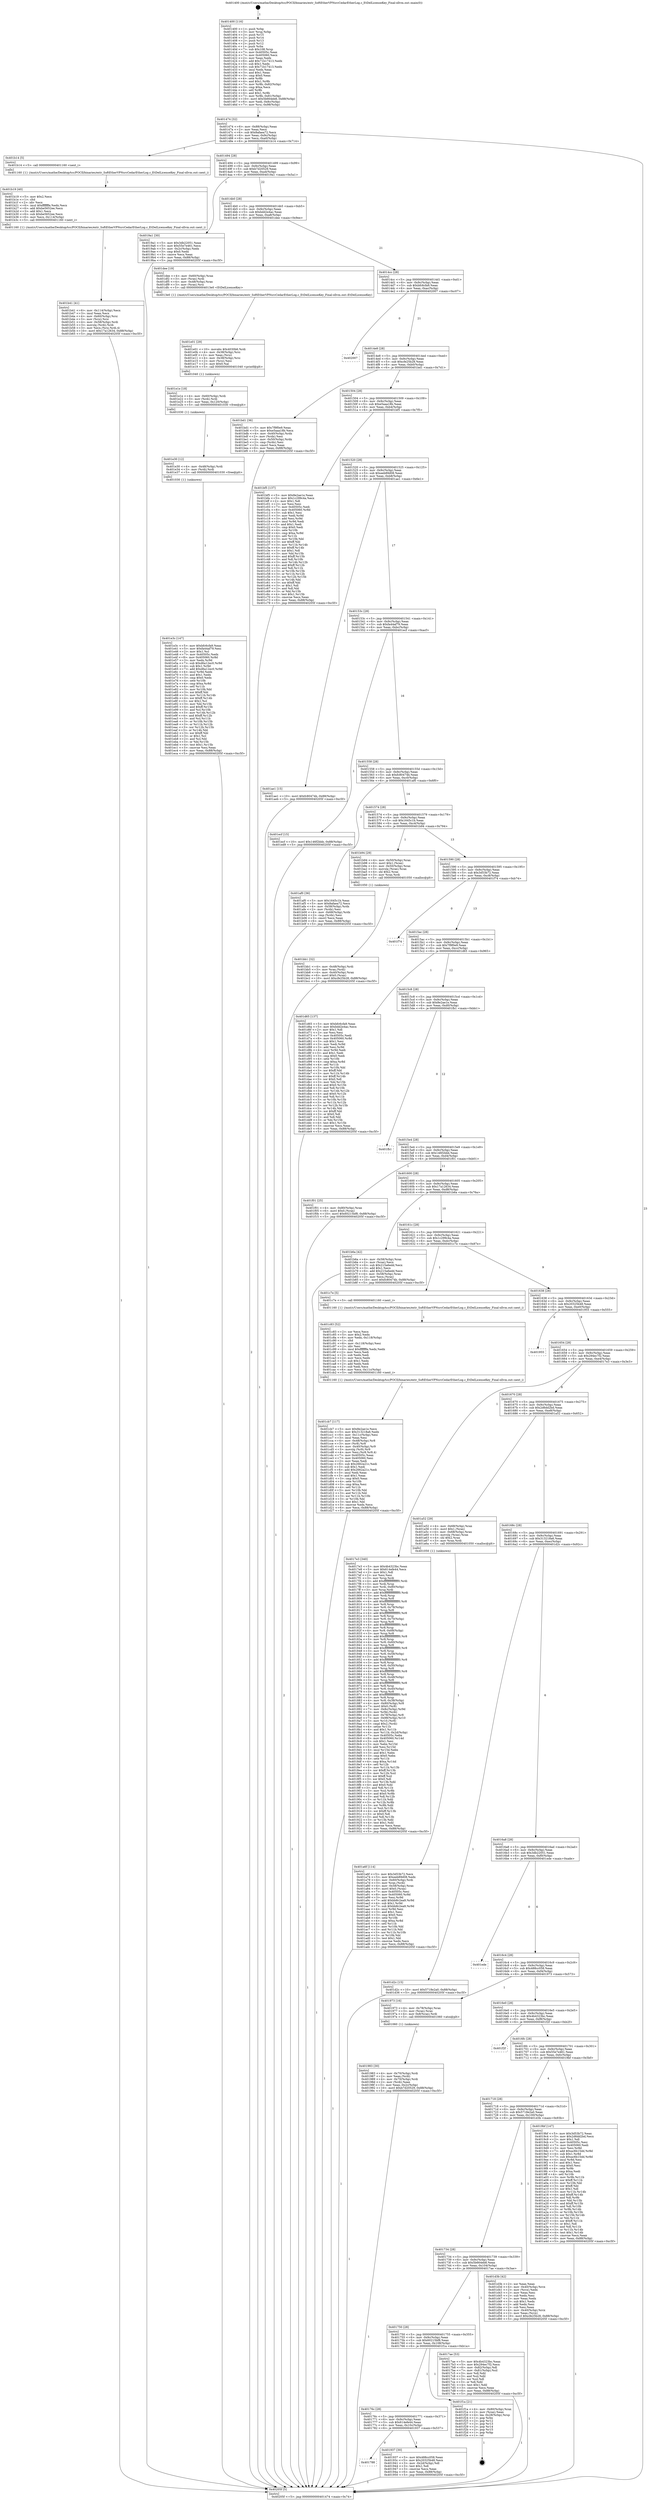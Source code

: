 digraph "0x401400" {
  label = "0x401400 (/mnt/c/Users/mathe/Desktop/tcc/POCII/binaries/extr_SoftEtherVPNsrcCedarEtherLog.c_EtDelLicenseKey_Final-ollvm.out::main(0))"
  labelloc = "t"
  node[shape=record]

  Entry [label="",width=0.3,height=0.3,shape=circle,fillcolor=black,style=filled]
  "0x401474" [label="{
     0x401474 [32]\l
     | [instrs]\l
     &nbsp;&nbsp;0x401474 \<+6\>: mov -0x88(%rbp),%eax\l
     &nbsp;&nbsp;0x40147a \<+2\>: mov %eax,%ecx\l
     &nbsp;&nbsp;0x40147c \<+6\>: sub $0x8afaea72,%ecx\l
     &nbsp;&nbsp;0x401482 \<+6\>: mov %eax,-0x9c(%rbp)\l
     &nbsp;&nbsp;0x401488 \<+6\>: mov %ecx,-0xa0(%rbp)\l
     &nbsp;&nbsp;0x40148e \<+6\>: je 0000000000401b14 \<main+0x714\>\l
  }"]
  "0x401b14" [label="{
     0x401b14 [5]\l
     | [instrs]\l
     &nbsp;&nbsp;0x401b14 \<+5\>: call 0000000000401160 \<next_i\>\l
     | [calls]\l
     &nbsp;&nbsp;0x401160 \{1\} (/mnt/c/Users/mathe/Desktop/tcc/POCII/binaries/extr_SoftEtherVPNsrcCedarEtherLog.c_EtDelLicenseKey_Final-ollvm.out::next_i)\l
  }"]
  "0x401494" [label="{
     0x401494 [28]\l
     | [instrs]\l
     &nbsp;&nbsp;0x401494 \<+5\>: jmp 0000000000401499 \<main+0x99\>\l
     &nbsp;&nbsp;0x401499 \<+6\>: mov -0x9c(%rbp),%eax\l
     &nbsp;&nbsp;0x40149f \<+5\>: sub $0xb7d20529,%eax\l
     &nbsp;&nbsp;0x4014a4 \<+6\>: mov %eax,-0xa4(%rbp)\l
     &nbsp;&nbsp;0x4014aa \<+6\>: je 00000000004019a1 \<main+0x5a1\>\l
  }"]
  Exit [label="",width=0.3,height=0.3,shape=circle,fillcolor=black,style=filled,peripheries=2]
  "0x4019a1" [label="{
     0x4019a1 [30]\l
     | [instrs]\l
     &nbsp;&nbsp;0x4019a1 \<+5\>: mov $0x3db22051,%eax\l
     &nbsp;&nbsp;0x4019a6 \<+5\>: mov $0x55e7e461,%ecx\l
     &nbsp;&nbsp;0x4019ab \<+3\>: mov -0x2c(%rbp),%edx\l
     &nbsp;&nbsp;0x4019ae \<+3\>: cmp $0x0,%edx\l
     &nbsp;&nbsp;0x4019b1 \<+3\>: cmove %ecx,%eax\l
     &nbsp;&nbsp;0x4019b4 \<+6\>: mov %eax,-0x88(%rbp)\l
     &nbsp;&nbsp;0x4019ba \<+5\>: jmp 000000000040205f \<main+0xc5f\>\l
  }"]
  "0x4014b0" [label="{
     0x4014b0 [28]\l
     | [instrs]\l
     &nbsp;&nbsp;0x4014b0 \<+5\>: jmp 00000000004014b5 \<main+0xb5\>\l
     &nbsp;&nbsp;0x4014b5 \<+6\>: mov -0x9c(%rbp),%eax\l
     &nbsp;&nbsp;0x4014bb \<+5\>: sub $0xbdd2e4ac,%eax\l
     &nbsp;&nbsp;0x4014c0 \<+6\>: mov %eax,-0xa8(%rbp)\l
     &nbsp;&nbsp;0x4014c6 \<+6\>: je 0000000000401dee \<main+0x9ee\>\l
  }"]
  "0x401e3c" [label="{
     0x401e3c [147]\l
     | [instrs]\l
     &nbsp;&nbsp;0x401e3c \<+5\>: mov $0xbfc6cfa9,%eax\l
     &nbsp;&nbsp;0x401e41 \<+5\>: mov $0xfa44af79,%esi\l
     &nbsp;&nbsp;0x401e46 \<+2\>: mov $0x1,%cl\l
     &nbsp;&nbsp;0x401e48 \<+7\>: mov 0x40505c,%edx\l
     &nbsp;&nbsp;0x401e4f \<+8\>: mov 0x405060,%r8d\l
     &nbsp;&nbsp;0x401e57 \<+3\>: mov %edx,%r9d\l
     &nbsp;&nbsp;0x401e5a \<+7\>: sub $0xd6a12ec0,%r9d\l
     &nbsp;&nbsp;0x401e61 \<+4\>: sub $0x1,%r9d\l
     &nbsp;&nbsp;0x401e65 \<+7\>: add $0xd6a12ec0,%r9d\l
     &nbsp;&nbsp;0x401e6c \<+4\>: imul %r9d,%edx\l
     &nbsp;&nbsp;0x401e70 \<+3\>: and $0x1,%edx\l
     &nbsp;&nbsp;0x401e73 \<+3\>: cmp $0x0,%edx\l
     &nbsp;&nbsp;0x401e76 \<+4\>: sete %r10b\l
     &nbsp;&nbsp;0x401e7a \<+4\>: cmp $0xa,%r8d\l
     &nbsp;&nbsp;0x401e7e \<+4\>: setl %r11b\l
     &nbsp;&nbsp;0x401e82 \<+3\>: mov %r10b,%bl\l
     &nbsp;&nbsp;0x401e85 \<+3\>: xor $0xff,%bl\l
     &nbsp;&nbsp;0x401e88 \<+3\>: mov %r11b,%r14b\l
     &nbsp;&nbsp;0x401e8b \<+4\>: xor $0xff,%r14b\l
     &nbsp;&nbsp;0x401e8f \<+3\>: xor $0x1,%cl\l
     &nbsp;&nbsp;0x401e92 \<+3\>: mov %bl,%r15b\l
     &nbsp;&nbsp;0x401e95 \<+4\>: and $0xff,%r15b\l
     &nbsp;&nbsp;0x401e99 \<+3\>: and %cl,%r10b\l
     &nbsp;&nbsp;0x401e9c \<+3\>: mov %r14b,%r12b\l
     &nbsp;&nbsp;0x401e9f \<+4\>: and $0xff,%r12b\l
     &nbsp;&nbsp;0x401ea3 \<+3\>: and %cl,%r11b\l
     &nbsp;&nbsp;0x401ea6 \<+3\>: or %r10b,%r15b\l
     &nbsp;&nbsp;0x401ea9 \<+3\>: or %r11b,%r12b\l
     &nbsp;&nbsp;0x401eac \<+3\>: xor %r12b,%r15b\l
     &nbsp;&nbsp;0x401eaf \<+3\>: or %r14b,%bl\l
     &nbsp;&nbsp;0x401eb2 \<+3\>: xor $0xff,%bl\l
     &nbsp;&nbsp;0x401eb5 \<+3\>: or $0x1,%cl\l
     &nbsp;&nbsp;0x401eb8 \<+2\>: and %cl,%bl\l
     &nbsp;&nbsp;0x401eba \<+3\>: or %bl,%r15b\l
     &nbsp;&nbsp;0x401ebd \<+4\>: test $0x1,%r15b\l
     &nbsp;&nbsp;0x401ec1 \<+3\>: cmovne %esi,%eax\l
     &nbsp;&nbsp;0x401ec4 \<+6\>: mov %eax,-0x88(%rbp)\l
     &nbsp;&nbsp;0x401eca \<+5\>: jmp 000000000040205f \<main+0xc5f\>\l
  }"]
  "0x401dee" [label="{
     0x401dee [19]\l
     | [instrs]\l
     &nbsp;&nbsp;0x401dee \<+4\>: mov -0x60(%rbp),%rax\l
     &nbsp;&nbsp;0x401df2 \<+3\>: mov (%rax),%rdi\l
     &nbsp;&nbsp;0x401df5 \<+4\>: mov -0x48(%rbp),%rax\l
     &nbsp;&nbsp;0x401df9 \<+3\>: mov (%rax),%rsi\l
     &nbsp;&nbsp;0x401dfc \<+5\>: call 00000000004013e0 \<EtDelLicenseKey\>\l
     | [calls]\l
     &nbsp;&nbsp;0x4013e0 \{1\} (/mnt/c/Users/mathe/Desktop/tcc/POCII/binaries/extr_SoftEtherVPNsrcCedarEtherLog.c_EtDelLicenseKey_Final-ollvm.out::EtDelLicenseKey)\l
  }"]
  "0x4014cc" [label="{
     0x4014cc [28]\l
     | [instrs]\l
     &nbsp;&nbsp;0x4014cc \<+5\>: jmp 00000000004014d1 \<main+0xd1\>\l
     &nbsp;&nbsp;0x4014d1 \<+6\>: mov -0x9c(%rbp),%eax\l
     &nbsp;&nbsp;0x4014d7 \<+5\>: sub $0xbfc6cfa9,%eax\l
     &nbsp;&nbsp;0x4014dc \<+6\>: mov %eax,-0xac(%rbp)\l
     &nbsp;&nbsp;0x4014e2 \<+6\>: je 0000000000402007 \<main+0xc07\>\l
  }"]
  "0x401e30" [label="{
     0x401e30 [12]\l
     | [instrs]\l
     &nbsp;&nbsp;0x401e30 \<+4\>: mov -0x48(%rbp),%rdi\l
     &nbsp;&nbsp;0x401e34 \<+3\>: mov (%rdi),%rdi\l
     &nbsp;&nbsp;0x401e37 \<+5\>: call 0000000000401030 \<free@plt\>\l
     | [calls]\l
     &nbsp;&nbsp;0x401030 \{1\} (unknown)\l
  }"]
  "0x402007" [label="{
     0x402007\l
  }", style=dashed]
  "0x4014e8" [label="{
     0x4014e8 [28]\l
     | [instrs]\l
     &nbsp;&nbsp;0x4014e8 \<+5\>: jmp 00000000004014ed \<main+0xed\>\l
     &nbsp;&nbsp;0x4014ed \<+6\>: mov -0x9c(%rbp),%eax\l
     &nbsp;&nbsp;0x4014f3 \<+5\>: sub $0xcfe25b28,%eax\l
     &nbsp;&nbsp;0x4014f8 \<+6\>: mov %eax,-0xb0(%rbp)\l
     &nbsp;&nbsp;0x4014fe \<+6\>: je 0000000000401bd1 \<main+0x7d1\>\l
  }"]
  "0x401e1e" [label="{
     0x401e1e [18]\l
     | [instrs]\l
     &nbsp;&nbsp;0x401e1e \<+4\>: mov -0x60(%rbp),%rdi\l
     &nbsp;&nbsp;0x401e22 \<+3\>: mov (%rdi),%rdi\l
     &nbsp;&nbsp;0x401e25 \<+6\>: mov %eax,-0x120(%rbp)\l
     &nbsp;&nbsp;0x401e2b \<+5\>: call 0000000000401030 \<free@plt\>\l
     | [calls]\l
     &nbsp;&nbsp;0x401030 \{1\} (unknown)\l
  }"]
  "0x401bd1" [label="{
     0x401bd1 [36]\l
     | [instrs]\l
     &nbsp;&nbsp;0x401bd1 \<+5\>: mov $0x7f9f0e9,%eax\l
     &nbsp;&nbsp;0x401bd6 \<+5\>: mov $0xe5aaa18b,%ecx\l
     &nbsp;&nbsp;0x401bdb \<+4\>: mov -0x40(%rbp),%rdx\l
     &nbsp;&nbsp;0x401bdf \<+2\>: mov (%rdx),%esi\l
     &nbsp;&nbsp;0x401be1 \<+4\>: mov -0x50(%rbp),%rdx\l
     &nbsp;&nbsp;0x401be5 \<+2\>: cmp (%rdx),%esi\l
     &nbsp;&nbsp;0x401be7 \<+3\>: cmovl %ecx,%eax\l
     &nbsp;&nbsp;0x401bea \<+6\>: mov %eax,-0x88(%rbp)\l
     &nbsp;&nbsp;0x401bf0 \<+5\>: jmp 000000000040205f \<main+0xc5f\>\l
  }"]
  "0x401504" [label="{
     0x401504 [28]\l
     | [instrs]\l
     &nbsp;&nbsp;0x401504 \<+5\>: jmp 0000000000401509 \<main+0x109\>\l
     &nbsp;&nbsp;0x401509 \<+6\>: mov -0x9c(%rbp),%eax\l
     &nbsp;&nbsp;0x40150f \<+5\>: sub $0xe5aaa18b,%eax\l
     &nbsp;&nbsp;0x401514 \<+6\>: mov %eax,-0xb4(%rbp)\l
     &nbsp;&nbsp;0x40151a \<+6\>: je 0000000000401bf5 \<main+0x7f5\>\l
  }"]
  "0x401e01" [label="{
     0x401e01 [29]\l
     | [instrs]\l
     &nbsp;&nbsp;0x401e01 \<+10\>: movabs $0x4030b6,%rdi\l
     &nbsp;&nbsp;0x401e0b \<+4\>: mov -0x38(%rbp),%rsi\l
     &nbsp;&nbsp;0x401e0f \<+2\>: mov %eax,(%rsi)\l
     &nbsp;&nbsp;0x401e11 \<+4\>: mov -0x38(%rbp),%rsi\l
     &nbsp;&nbsp;0x401e15 \<+2\>: mov (%rsi),%esi\l
     &nbsp;&nbsp;0x401e17 \<+2\>: mov $0x0,%al\l
     &nbsp;&nbsp;0x401e19 \<+5\>: call 0000000000401040 \<printf@plt\>\l
     | [calls]\l
     &nbsp;&nbsp;0x401040 \{1\} (unknown)\l
  }"]
  "0x401bf5" [label="{
     0x401bf5 [137]\l
     | [instrs]\l
     &nbsp;&nbsp;0x401bf5 \<+5\>: mov $0x8e2ae1e,%eax\l
     &nbsp;&nbsp;0x401bfa \<+5\>: mov $0x1c299c4a,%ecx\l
     &nbsp;&nbsp;0x401bff \<+2\>: mov $0x1,%dl\l
     &nbsp;&nbsp;0x401c01 \<+2\>: xor %esi,%esi\l
     &nbsp;&nbsp;0x401c03 \<+7\>: mov 0x40505c,%edi\l
     &nbsp;&nbsp;0x401c0a \<+8\>: mov 0x405060,%r8d\l
     &nbsp;&nbsp;0x401c12 \<+3\>: sub $0x1,%esi\l
     &nbsp;&nbsp;0x401c15 \<+3\>: mov %edi,%r9d\l
     &nbsp;&nbsp;0x401c18 \<+3\>: add %esi,%r9d\l
     &nbsp;&nbsp;0x401c1b \<+4\>: imul %r9d,%edi\l
     &nbsp;&nbsp;0x401c1f \<+3\>: and $0x1,%edi\l
     &nbsp;&nbsp;0x401c22 \<+3\>: cmp $0x0,%edi\l
     &nbsp;&nbsp;0x401c25 \<+4\>: sete %r10b\l
     &nbsp;&nbsp;0x401c29 \<+4\>: cmp $0xa,%r8d\l
     &nbsp;&nbsp;0x401c2d \<+4\>: setl %r11b\l
     &nbsp;&nbsp;0x401c31 \<+3\>: mov %r10b,%bl\l
     &nbsp;&nbsp;0x401c34 \<+3\>: xor $0xff,%bl\l
     &nbsp;&nbsp;0x401c37 \<+3\>: mov %r11b,%r14b\l
     &nbsp;&nbsp;0x401c3a \<+4\>: xor $0xff,%r14b\l
     &nbsp;&nbsp;0x401c3e \<+3\>: xor $0x1,%dl\l
     &nbsp;&nbsp;0x401c41 \<+3\>: mov %bl,%r15b\l
     &nbsp;&nbsp;0x401c44 \<+4\>: and $0xff,%r15b\l
     &nbsp;&nbsp;0x401c48 \<+3\>: and %dl,%r10b\l
     &nbsp;&nbsp;0x401c4b \<+3\>: mov %r14b,%r12b\l
     &nbsp;&nbsp;0x401c4e \<+4\>: and $0xff,%r12b\l
     &nbsp;&nbsp;0x401c52 \<+3\>: and %dl,%r11b\l
     &nbsp;&nbsp;0x401c55 \<+3\>: or %r10b,%r15b\l
     &nbsp;&nbsp;0x401c58 \<+3\>: or %r11b,%r12b\l
     &nbsp;&nbsp;0x401c5b \<+3\>: xor %r12b,%r15b\l
     &nbsp;&nbsp;0x401c5e \<+3\>: or %r14b,%bl\l
     &nbsp;&nbsp;0x401c61 \<+3\>: xor $0xff,%bl\l
     &nbsp;&nbsp;0x401c64 \<+3\>: or $0x1,%dl\l
     &nbsp;&nbsp;0x401c67 \<+2\>: and %dl,%bl\l
     &nbsp;&nbsp;0x401c69 \<+3\>: or %bl,%r15b\l
     &nbsp;&nbsp;0x401c6c \<+4\>: test $0x1,%r15b\l
     &nbsp;&nbsp;0x401c70 \<+3\>: cmovne %ecx,%eax\l
     &nbsp;&nbsp;0x401c73 \<+6\>: mov %eax,-0x88(%rbp)\l
     &nbsp;&nbsp;0x401c79 \<+5\>: jmp 000000000040205f \<main+0xc5f\>\l
  }"]
  "0x401520" [label="{
     0x401520 [28]\l
     | [instrs]\l
     &nbsp;&nbsp;0x401520 \<+5\>: jmp 0000000000401525 \<main+0x125\>\l
     &nbsp;&nbsp;0x401525 \<+6\>: mov -0x9c(%rbp),%eax\l
     &nbsp;&nbsp;0x40152b \<+5\>: sub $0xeeb89d08,%eax\l
     &nbsp;&nbsp;0x401530 \<+6\>: mov %eax,-0xb8(%rbp)\l
     &nbsp;&nbsp;0x401536 \<+6\>: je 0000000000401ae1 \<main+0x6e1\>\l
  }"]
  "0x401cb7" [label="{
     0x401cb7 [117]\l
     | [instrs]\l
     &nbsp;&nbsp;0x401cb7 \<+5\>: mov $0x8e2ae1e,%ecx\l
     &nbsp;&nbsp;0x401cbc \<+5\>: mov $0x313218a6,%edx\l
     &nbsp;&nbsp;0x401cc1 \<+6\>: mov -0x11c(%rbp),%esi\l
     &nbsp;&nbsp;0x401cc7 \<+3\>: imul %eax,%esi\l
     &nbsp;&nbsp;0x401cca \<+4\>: mov -0x48(%rbp),%r8\l
     &nbsp;&nbsp;0x401cce \<+3\>: mov (%r8),%r8\l
     &nbsp;&nbsp;0x401cd1 \<+4\>: mov -0x40(%rbp),%r9\l
     &nbsp;&nbsp;0x401cd5 \<+3\>: movslq (%r9),%r9\l
     &nbsp;&nbsp;0x401cd8 \<+4\>: mov %esi,(%r8,%r9,4)\l
     &nbsp;&nbsp;0x401cdc \<+7\>: mov 0x40505c,%eax\l
     &nbsp;&nbsp;0x401ce3 \<+7\>: mov 0x405060,%esi\l
     &nbsp;&nbsp;0x401cea \<+2\>: mov %eax,%edi\l
     &nbsp;&nbsp;0x401cec \<+6\>: sub $0x2662a21c,%edi\l
     &nbsp;&nbsp;0x401cf2 \<+3\>: sub $0x1,%edi\l
     &nbsp;&nbsp;0x401cf5 \<+6\>: add $0x2662a21c,%edi\l
     &nbsp;&nbsp;0x401cfb \<+3\>: imul %edi,%eax\l
     &nbsp;&nbsp;0x401cfe \<+3\>: and $0x1,%eax\l
     &nbsp;&nbsp;0x401d01 \<+3\>: cmp $0x0,%eax\l
     &nbsp;&nbsp;0x401d04 \<+4\>: sete %r10b\l
     &nbsp;&nbsp;0x401d08 \<+3\>: cmp $0xa,%esi\l
     &nbsp;&nbsp;0x401d0b \<+4\>: setl %r11b\l
     &nbsp;&nbsp;0x401d0f \<+3\>: mov %r10b,%bl\l
     &nbsp;&nbsp;0x401d12 \<+3\>: and %r11b,%bl\l
     &nbsp;&nbsp;0x401d15 \<+3\>: xor %r11b,%r10b\l
     &nbsp;&nbsp;0x401d18 \<+3\>: or %r10b,%bl\l
     &nbsp;&nbsp;0x401d1b \<+3\>: test $0x1,%bl\l
     &nbsp;&nbsp;0x401d1e \<+3\>: cmovne %edx,%ecx\l
     &nbsp;&nbsp;0x401d21 \<+6\>: mov %ecx,-0x88(%rbp)\l
     &nbsp;&nbsp;0x401d27 \<+5\>: jmp 000000000040205f \<main+0xc5f\>\l
  }"]
  "0x401ae1" [label="{
     0x401ae1 [15]\l
     | [instrs]\l
     &nbsp;&nbsp;0x401ae1 \<+10\>: movl $0xfc80474b,-0x88(%rbp)\l
     &nbsp;&nbsp;0x401aeb \<+5\>: jmp 000000000040205f \<main+0xc5f\>\l
  }"]
  "0x40153c" [label="{
     0x40153c [28]\l
     | [instrs]\l
     &nbsp;&nbsp;0x40153c \<+5\>: jmp 0000000000401541 \<main+0x141\>\l
     &nbsp;&nbsp;0x401541 \<+6\>: mov -0x9c(%rbp),%eax\l
     &nbsp;&nbsp;0x401547 \<+5\>: sub $0xfa44af79,%eax\l
     &nbsp;&nbsp;0x40154c \<+6\>: mov %eax,-0xbc(%rbp)\l
     &nbsp;&nbsp;0x401552 \<+6\>: je 0000000000401ecf \<main+0xacf\>\l
  }"]
  "0x401c83" [label="{
     0x401c83 [52]\l
     | [instrs]\l
     &nbsp;&nbsp;0x401c83 \<+2\>: xor %ecx,%ecx\l
     &nbsp;&nbsp;0x401c85 \<+5\>: mov $0x2,%edx\l
     &nbsp;&nbsp;0x401c8a \<+6\>: mov %edx,-0x118(%rbp)\l
     &nbsp;&nbsp;0x401c90 \<+1\>: cltd\l
     &nbsp;&nbsp;0x401c91 \<+6\>: mov -0x118(%rbp),%esi\l
     &nbsp;&nbsp;0x401c97 \<+2\>: idiv %esi\l
     &nbsp;&nbsp;0x401c99 \<+6\>: imul $0xfffffffe,%edx,%edx\l
     &nbsp;&nbsp;0x401c9f \<+2\>: mov %ecx,%edi\l
     &nbsp;&nbsp;0x401ca1 \<+2\>: sub %edx,%edi\l
     &nbsp;&nbsp;0x401ca3 \<+2\>: mov %ecx,%edx\l
     &nbsp;&nbsp;0x401ca5 \<+3\>: sub $0x1,%edx\l
     &nbsp;&nbsp;0x401ca8 \<+2\>: add %edx,%edi\l
     &nbsp;&nbsp;0x401caa \<+2\>: sub %edi,%ecx\l
     &nbsp;&nbsp;0x401cac \<+6\>: mov %ecx,-0x11c(%rbp)\l
     &nbsp;&nbsp;0x401cb2 \<+5\>: call 0000000000401160 \<next_i\>\l
     | [calls]\l
     &nbsp;&nbsp;0x401160 \{1\} (/mnt/c/Users/mathe/Desktop/tcc/POCII/binaries/extr_SoftEtherVPNsrcCedarEtherLog.c_EtDelLicenseKey_Final-ollvm.out::next_i)\l
  }"]
  "0x401ecf" [label="{
     0x401ecf [15]\l
     | [instrs]\l
     &nbsp;&nbsp;0x401ecf \<+10\>: movl $0x146f2bbb,-0x88(%rbp)\l
     &nbsp;&nbsp;0x401ed9 \<+5\>: jmp 000000000040205f \<main+0xc5f\>\l
  }"]
  "0x401558" [label="{
     0x401558 [28]\l
     | [instrs]\l
     &nbsp;&nbsp;0x401558 \<+5\>: jmp 000000000040155d \<main+0x15d\>\l
     &nbsp;&nbsp;0x40155d \<+6\>: mov -0x9c(%rbp),%eax\l
     &nbsp;&nbsp;0x401563 \<+5\>: sub $0xfc80474b,%eax\l
     &nbsp;&nbsp;0x401568 \<+6\>: mov %eax,-0xc0(%rbp)\l
     &nbsp;&nbsp;0x40156e \<+6\>: je 0000000000401af0 \<main+0x6f0\>\l
  }"]
  "0x401bb1" [label="{
     0x401bb1 [32]\l
     | [instrs]\l
     &nbsp;&nbsp;0x401bb1 \<+4\>: mov -0x48(%rbp),%rdi\l
     &nbsp;&nbsp;0x401bb5 \<+3\>: mov %rax,(%rdi)\l
     &nbsp;&nbsp;0x401bb8 \<+4\>: mov -0x40(%rbp),%rax\l
     &nbsp;&nbsp;0x401bbc \<+6\>: movl $0x0,(%rax)\l
     &nbsp;&nbsp;0x401bc2 \<+10\>: movl $0xcfe25b28,-0x88(%rbp)\l
     &nbsp;&nbsp;0x401bcc \<+5\>: jmp 000000000040205f \<main+0xc5f\>\l
  }"]
  "0x401af0" [label="{
     0x401af0 [36]\l
     | [instrs]\l
     &nbsp;&nbsp;0x401af0 \<+5\>: mov $0x1645c1b,%eax\l
     &nbsp;&nbsp;0x401af5 \<+5\>: mov $0x8afaea72,%ecx\l
     &nbsp;&nbsp;0x401afa \<+4\>: mov -0x58(%rbp),%rdx\l
     &nbsp;&nbsp;0x401afe \<+2\>: mov (%rdx),%esi\l
     &nbsp;&nbsp;0x401b00 \<+4\>: mov -0x68(%rbp),%rdx\l
     &nbsp;&nbsp;0x401b04 \<+2\>: cmp (%rdx),%esi\l
     &nbsp;&nbsp;0x401b06 \<+3\>: cmovl %ecx,%eax\l
     &nbsp;&nbsp;0x401b09 \<+6\>: mov %eax,-0x88(%rbp)\l
     &nbsp;&nbsp;0x401b0f \<+5\>: jmp 000000000040205f \<main+0xc5f\>\l
  }"]
  "0x401574" [label="{
     0x401574 [28]\l
     | [instrs]\l
     &nbsp;&nbsp;0x401574 \<+5\>: jmp 0000000000401579 \<main+0x179\>\l
     &nbsp;&nbsp;0x401579 \<+6\>: mov -0x9c(%rbp),%eax\l
     &nbsp;&nbsp;0x40157f \<+5\>: sub $0x1645c1b,%eax\l
     &nbsp;&nbsp;0x401584 \<+6\>: mov %eax,-0xc4(%rbp)\l
     &nbsp;&nbsp;0x40158a \<+6\>: je 0000000000401b94 \<main+0x794\>\l
  }"]
  "0x401b41" [label="{
     0x401b41 [41]\l
     | [instrs]\l
     &nbsp;&nbsp;0x401b41 \<+6\>: mov -0x114(%rbp),%ecx\l
     &nbsp;&nbsp;0x401b47 \<+3\>: imul %eax,%ecx\l
     &nbsp;&nbsp;0x401b4a \<+4\>: mov -0x60(%rbp),%rsi\l
     &nbsp;&nbsp;0x401b4e \<+3\>: mov (%rsi),%rsi\l
     &nbsp;&nbsp;0x401b51 \<+4\>: mov -0x58(%rbp),%rdi\l
     &nbsp;&nbsp;0x401b55 \<+3\>: movslq (%rdi),%rdi\l
     &nbsp;&nbsp;0x401b58 \<+3\>: mov %ecx,(%rsi,%rdi,4)\l
     &nbsp;&nbsp;0x401b5b \<+10\>: movl $0x17a12634,-0x88(%rbp)\l
     &nbsp;&nbsp;0x401b65 \<+5\>: jmp 000000000040205f \<main+0xc5f\>\l
  }"]
  "0x401b94" [label="{
     0x401b94 [29]\l
     | [instrs]\l
     &nbsp;&nbsp;0x401b94 \<+4\>: mov -0x50(%rbp),%rax\l
     &nbsp;&nbsp;0x401b98 \<+6\>: movl $0x1,(%rax)\l
     &nbsp;&nbsp;0x401b9e \<+4\>: mov -0x50(%rbp),%rax\l
     &nbsp;&nbsp;0x401ba2 \<+3\>: movslq (%rax),%rax\l
     &nbsp;&nbsp;0x401ba5 \<+4\>: shl $0x2,%rax\l
     &nbsp;&nbsp;0x401ba9 \<+3\>: mov %rax,%rdi\l
     &nbsp;&nbsp;0x401bac \<+5\>: call 0000000000401050 \<malloc@plt\>\l
     | [calls]\l
     &nbsp;&nbsp;0x401050 \{1\} (unknown)\l
  }"]
  "0x401590" [label="{
     0x401590 [28]\l
     | [instrs]\l
     &nbsp;&nbsp;0x401590 \<+5\>: jmp 0000000000401595 \<main+0x195\>\l
     &nbsp;&nbsp;0x401595 \<+6\>: mov -0x9c(%rbp),%eax\l
     &nbsp;&nbsp;0x40159b \<+5\>: sub $0x3d53b72,%eax\l
     &nbsp;&nbsp;0x4015a0 \<+6\>: mov %eax,-0xc8(%rbp)\l
     &nbsp;&nbsp;0x4015a6 \<+6\>: je 0000000000401f74 \<main+0xb74\>\l
  }"]
  "0x401b19" [label="{
     0x401b19 [40]\l
     | [instrs]\l
     &nbsp;&nbsp;0x401b19 \<+5\>: mov $0x2,%ecx\l
     &nbsp;&nbsp;0x401b1e \<+1\>: cltd\l
     &nbsp;&nbsp;0x401b1f \<+2\>: idiv %ecx\l
     &nbsp;&nbsp;0x401b21 \<+6\>: imul $0xfffffffe,%edx,%ecx\l
     &nbsp;&nbsp;0x401b27 \<+6\>: add $0xbe5652ee,%ecx\l
     &nbsp;&nbsp;0x401b2d \<+3\>: add $0x1,%ecx\l
     &nbsp;&nbsp;0x401b30 \<+6\>: sub $0xbe5652ee,%ecx\l
     &nbsp;&nbsp;0x401b36 \<+6\>: mov %ecx,-0x114(%rbp)\l
     &nbsp;&nbsp;0x401b3c \<+5\>: call 0000000000401160 \<next_i\>\l
     | [calls]\l
     &nbsp;&nbsp;0x401160 \{1\} (/mnt/c/Users/mathe/Desktop/tcc/POCII/binaries/extr_SoftEtherVPNsrcCedarEtherLog.c_EtDelLicenseKey_Final-ollvm.out::next_i)\l
  }"]
  "0x401f74" [label="{
     0x401f74\l
  }", style=dashed]
  "0x4015ac" [label="{
     0x4015ac [28]\l
     | [instrs]\l
     &nbsp;&nbsp;0x4015ac \<+5\>: jmp 00000000004015b1 \<main+0x1b1\>\l
     &nbsp;&nbsp;0x4015b1 \<+6\>: mov -0x9c(%rbp),%eax\l
     &nbsp;&nbsp;0x4015b7 \<+5\>: sub $0x7f9f0e9,%eax\l
     &nbsp;&nbsp;0x4015bc \<+6\>: mov %eax,-0xcc(%rbp)\l
     &nbsp;&nbsp;0x4015c2 \<+6\>: je 0000000000401d65 \<main+0x965\>\l
  }"]
  "0x401a6f" [label="{
     0x401a6f [114]\l
     | [instrs]\l
     &nbsp;&nbsp;0x401a6f \<+5\>: mov $0x3d53b72,%ecx\l
     &nbsp;&nbsp;0x401a74 \<+5\>: mov $0xeeb89d08,%edx\l
     &nbsp;&nbsp;0x401a79 \<+4\>: mov -0x60(%rbp),%rdi\l
     &nbsp;&nbsp;0x401a7d \<+3\>: mov %rax,(%rdi)\l
     &nbsp;&nbsp;0x401a80 \<+4\>: mov -0x58(%rbp),%rax\l
     &nbsp;&nbsp;0x401a84 \<+6\>: movl $0x0,(%rax)\l
     &nbsp;&nbsp;0x401a8a \<+7\>: mov 0x40505c,%esi\l
     &nbsp;&nbsp;0x401a91 \<+8\>: mov 0x405060,%r8d\l
     &nbsp;&nbsp;0x401a99 \<+3\>: mov %esi,%r9d\l
     &nbsp;&nbsp;0x401a9c \<+7\>: add $0xbb8c2ea9,%r9d\l
     &nbsp;&nbsp;0x401aa3 \<+4\>: sub $0x1,%r9d\l
     &nbsp;&nbsp;0x401aa7 \<+7\>: sub $0xbb8c2ea9,%r9d\l
     &nbsp;&nbsp;0x401aae \<+4\>: imul %r9d,%esi\l
     &nbsp;&nbsp;0x401ab2 \<+3\>: and $0x1,%esi\l
     &nbsp;&nbsp;0x401ab5 \<+3\>: cmp $0x0,%esi\l
     &nbsp;&nbsp;0x401ab8 \<+4\>: sete %r10b\l
     &nbsp;&nbsp;0x401abc \<+4\>: cmp $0xa,%r8d\l
     &nbsp;&nbsp;0x401ac0 \<+4\>: setl %r11b\l
     &nbsp;&nbsp;0x401ac4 \<+3\>: mov %r10b,%bl\l
     &nbsp;&nbsp;0x401ac7 \<+3\>: and %r11b,%bl\l
     &nbsp;&nbsp;0x401aca \<+3\>: xor %r11b,%r10b\l
     &nbsp;&nbsp;0x401acd \<+3\>: or %r10b,%bl\l
     &nbsp;&nbsp;0x401ad0 \<+3\>: test $0x1,%bl\l
     &nbsp;&nbsp;0x401ad3 \<+3\>: cmovne %edx,%ecx\l
     &nbsp;&nbsp;0x401ad6 \<+6\>: mov %ecx,-0x88(%rbp)\l
     &nbsp;&nbsp;0x401adc \<+5\>: jmp 000000000040205f \<main+0xc5f\>\l
  }"]
  "0x401d65" [label="{
     0x401d65 [137]\l
     | [instrs]\l
     &nbsp;&nbsp;0x401d65 \<+5\>: mov $0xbfc6cfa9,%eax\l
     &nbsp;&nbsp;0x401d6a \<+5\>: mov $0xbdd2e4ac,%ecx\l
     &nbsp;&nbsp;0x401d6f \<+2\>: mov $0x1,%dl\l
     &nbsp;&nbsp;0x401d71 \<+2\>: xor %esi,%esi\l
     &nbsp;&nbsp;0x401d73 \<+7\>: mov 0x40505c,%edi\l
     &nbsp;&nbsp;0x401d7a \<+8\>: mov 0x405060,%r8d\l
     &nbsp;&nbsp;0x401d82 \<+3\>: sub $0x1,%esi\l
     &nbsp;&nbsp;0x401d85 \<+3\>: mov %edi,%r9d\l
     &nbsp;&nbsp;0x401d88 \<+3\>: add %esi,%r9d\l
     &nbsp;&nbsp;0x401d8b \<+4\>: imul %r9d,%edi\l
     &nbsp;&nbsp;0x401d8f \<+3\>: and $0x1,%edi\l
     &nbsp;&nbsp;0x401d92 \<+3\>: cmp $0x0,%edi\l
     &nbsp;&nbsp;0x401d95 \<+4\>: sete %r10b\l
     &nbsp;&nbsp;0x401d99 \<+4\>: cmp $0xa,%r8d\l
     &nbsp;&nbsp;0x401d9d \<+4\>: setl %r11b\l
     &nbsp;&nbsp;0x401da1 \<+3\>: mov %r10b,%bl\l
     &nbsp;&nbsp;0x401da4 \<+3\>: xor $0xff,%bl\l
     &nbsp;&nbsp;0x401da7 \<+3\>: mov %r11b,%r14b\l
     &nbsp;&nbsp;0x401daa \<+4\>: xor $0xff,%r14b\l
     &nbsp;&nbsp;0x401dae \<+3\>: xor $0x0,%dl\l
     &nbsp;&nbsp;0x401db1 \<+3\>: mov %bl,%r15b\l
     &nbsp;&nbsp;0x401db4 \<+4\>: and $0x0,%r15b\l
     &nbsp;&nbsp;0x401db8 \<+3\>: and %dl,%r10b\l
     &nbsp;&nbsp;0x401dbb \<+3\>: mov %r14b,%r12b\l
     &nbsp;&nbsp;0x401dbe \<+4\>: and $0x0,%r12b\l
     &nbsp;&nbsp;0x401dc2 \<+3\>: and %dl,%r11b\l
     &nbsp;&nbsp;0x401dc5 \<+3\>: or %r10b,%r15b\l
     &nbsp;&nbsp;0x401dc8 \<+3\>: or %r11b,%r12b\l
     &nbsp;&nbsp;0x401dcb \<+3\>: xor %r12b,%r15b\l
     &nbsp;&nbsp;0x401dce \<+3\>: or %r14b,%bl\l
     &nbsp;&nbsp;0x401dd1 \<+3\>: xor $0xff,%bl\l
     &nbsp;&nbsp;0x401dd4 \<+3\>: or $0x0,%dl\l
     &nbsp;&nbsp;0x401dd7 \<+2\>: and %dl,%bl\l
     &nbsp;&nbsp;0x401dd9 \<+3\>: or %bl,%r15b\l
     &nbsp;&nbsp;0x401ddc \<+4\>: test $0x1,%r15b\l
     &nbsp;&nbsp;0x401de0 \<+3\>: cmovne %ecx,%eax\l
     &nbsp;&nbsp;0x401de3 \<+6\>: mov %eax,-0x88(%rbp)\l
     &nbsp;&nbsp;0x401de9 \<+5\>: jmp 000000000040205f \<main+0xc5f\>\l
  }"]
  "0x4015c8" [label="{
     0x4015c8 [28]\l
     | [instrs]\l
     &nbsp;&nbsp;0x4015c8 \<+5\>: jmp 00000000004015cd \<main+0x1cd\>\l
     &nbsp;&nbsp;0x4015cd \<+6\>: mov -0x9c(%rbp),%eax\l
     &nbsp;&nbsp;0x4015d3 \<+5\>: sub $0x8e2ae1e,%eax\l
     &nbsp;&nbsp;0x4015d8 \<+6\>: mov %eax,-0xd0(%rbp)\l
     &nbsp;&nbsp;0x4015de \<+6\>: je 0000000000401fb1 \<main+0xbb1\>\l
  }"]
  "0x401983" [label="{
     0x401983 [30]\l
     | [instrs]\l
     &nbsp;&nbsp;0x401983 \<+4\>: mov -0x70(%rbp),%rdi\l
     &nbsp;&nbsp;0x401987 \<+2\>: mov %eax,(%rdi)\l
     &nbsp;&nbsp;0x401989 \<+4\>: mov -0x70(%rbp),%rdi\l
     &nbsp;&nbsp;0x40198d \<+2\>: mov (%rdi),%eax\l
     &nbsp;&nbsp;0x40198f \<+3\>: mov %eax,-0x2c(%rbp)\l
     &nbsp;&nbsp;0x401992 \<+10\>: movl $0xb7d20529,-0x88(%rbp)\l
     &nbsp;&nbsp;0x40199c \<+5\>: jmp 000000000040205f \<main+0xc5f\>\l
  }"]
  "0x401fb1" [label="{
     0x401fb1\l
  }", style=dashed]
  "0x4015e4" [label="{
     0x4015e4 [28]\l
     | [instrs]\l
     &nbsp;&nbsp;0x4015e4 \<+5\>: jmp 00000000004015e9 \<main+0x1e9\>\l
     &nbsp;&nbsp;0x4015e9 \<+6\>: mov -0x9c(%rbp),%eax\l
     &nbsp;&nbsp;0x4015ef \<+5\>: sub $0x146f2bbb,%eax\l
     &nbsp;&nbsp;0x4015f4 \<+6\>: mov %eax,-0xd4(%rbp)\l
     &nbsp;&nbsp;0x4015fa \<+6\>: je 0000000000401f01 \<main+0xb01\>\l
  }"]
  "0x401788" [label="{
     0x401788\l
  }", style=dashed]
  "0x401f01" [label="{
     0x401f01 [25]\l
     | [instrs]\l
     &nbsp;&nbsp;0x401f01 \<+4\>: mov -0x80(%rbp),%rax\l
     &nbsp;&nbsp;0x401f05 \<+6\>: movl $0x0,(%rax)\l
     &nbsp;&nbsp;0x401f0b \<+10\>: movl $0x60215bf8,-0x88(%rbp)\l
     &nbsp;&nbsp;0x401f15 \<+5\>: jmp 000000000040205f \<main+0xc5f\>\l
  }"]
  "0x401600" [label="{
     0x401600 [28]\l
     | [instrs]\l
     &nbsp;&nbsp;0x401600 \<+5\>: jmp 0000000000401605 \<main+0x205\>\l
     &nbsp;&nbsp;0x401605 \<+6\>: mov -0x9c(%rbp),%eax\l
     &nbsp;&nbsp;0x40160b \<+5\>: sub $0x17a12634,%eax\l
     &nbsp;&nbsp;0x401610 \<+6\>: mov %eax,-0xd8(%rbp)\l
     &nbsp;&nbsp;0x401616 \<+6\>: je 0000000000401b6a \<main+0x76a\>\l
  }"]
  "0x401937" [label="{
     0x401937 [30]\l
     | [instrs]\l
     &nbsp;&nbsp;0x401937 \<+5\>: mov $0x488cc058,%eax\l
     &nbsp;&nbsp;0x40193c \<+5\>: mov $0x20325b48,%ecx\l
     &nbsp;&nbsp;0x401941 \<+3\>: mov -0x2d(%rbp),%dl\l
     &nbsp;&nbsp;0x401944 \<+3\>: test $0x1,%dl\l
     &nbsp;&nbsp;0x401947 \<+3\>: cmovne %ecx,%eax\l
     &nbsp;&nbsp;0x40194a \<+6\>: mov %eax,-0x88(%rbp)\l
     &nbsp;&nbsp;0x401950 \<+5\>: jmp 000000000040205f \<main+0xc5f\>\l
  }"]
  "0x401b6a" [label="{
     0x401b6a [42]\l
     | [instrs]\l
     &nbsp;&nbsp;0x401b6a \<+4\>: mov -0x58(%rbp),%rax\l
     &nbsp;&nbsp;0x401b6e \<+2\>: mov (%rax),%ecx\l
     &nbsp;&nbsp;0x401b70 \<+6\>: sub $0x215a6edd,%ecx\l
     &nbsp;&nbsp;0x401b76 \<+3\>: add $0x1,%ecx\l
     &nbsp;&nbsp;0x401b79 \<+6\>: add $0x215a6edd,%ecx\l
     &nbsp;&nbsp;0x401b7f \<+4\>: mov -0x58(%rbp),%rax\l
     &nbsp;&nbsp;0x401b83 \<+2\>: mov %ecx,(%rax)\l
     &nbsp;&nbsp;0x401b85 \<+10\>: movl $0xfc80474b,-0x88(%rbp)\l
     &nbsp;&nbsp;0x401b8f \<+5\>: jmp 000000000040205f \<main+0xc5f\>\l
  }"]
  "0x40161c" [label="{
     0x40161c [28]\l
     | [instrs]\l
     &nbsp;&nbsp;0x40161c \<+5\>: jmp 0000000000401621 \<main+0x221\>\l
     &nbsp;&nbsp;0x401621 \<+6\>: mov -0x9c(%rbp),%eax\l
     &nbsp;&nbsp;0x401627 \<+5\>: sub $0x1c299c4a,%eax\l
     &nbsp;&nbsp;0x40162c \<+6\>: mov %eax,-0xdc(%rbp)\l
     &nbsp;&nbsp;0x401632 \<+6\>: je 0000000000401c7e \<main+0x87e\>\l
  }"]
  "0x40176c" [label="{
     0x40176c [28]\l
     | [instrs]\l
     &nbsp;&nbsp;0x40176c \<+5\>: jmp 0000000000401771 \<main+0x371\>\l
     &nbsp;&nbsp;0x401771 \<+6\>: mov -0x9c(%rbp),%eax\l
     &nbsp;&nbsp;0x401777 \<+5\>: sub $0x614efe44,%eax\l
     &nbsp;&nbsp;0x40177c \<+6\>: mov %eax,-0x10c(%rbp)\l
     &nbsp;&nbsp;0x401782 \<+6\>: je 0000000000401937 \<main+0x537\>\l
  }"]
  "0x401c7e" [label="{
     0x401c7e [5]\l
     | [instrs]\l
     &nbsp;&nbsp;0x401c7e \<+5\>: call 0000000000401160 \<next_i\>\l
     | [calls]\l
     &nbsp;&nbsp;0x401160 \{1\} (/mnt/c/Users/mathe/Desktop/tcc/POCII/binaries/extr_SoftEtherVPNsrcCedarEtherLog.c_EtDelLicenseKey_Final-ollvm.out::next_i)\l
  }"]
  "0x401638" [label="{
     0x401638 [28]\l
     | [instrs]\l
     &nbsp;&nbsp;0x401638 \<+5\>: jmp 000000000040163d \<main+0x23d\>\l
     &nbsp;&nbsp;0x40163d \<+6\>: mov -0x9c(%rbp),%eax\l
     &nbsp;&nbsp;0x401643 \<+5\>: sub $0x20325b48,%eax\l
     &nbsp;&nbsp;0x401648 \<+6\>: mov %eax,-0xe0(%rbp)\l
     &nbsp;&nbsp;0x40164e \<+6\>: je 0000000000401955 \<main+0x555\>\l
  }"]
  "0x401f1a" [label="{
     0x401f1a [21]\l
     | [instrs]\l
     &nbsp;&nbsp;0x401f1a \<+4\>: mov -0x80(%rbp),%rax\l
     &nbsp;&nbsp;0x401f1e \<+2\>: mov (%rax),%eax\l
     &nbsp;&nbsp;0x401f20 \<+4\>: lea -0x28(%rbp),%rsp\l
     &nbsp;&nbsp;0x401f24 \<+1\>: pop %rbx\l
     &nbsp;&nbsp;0x401f25 \<+2\>: pop %r12\l
     &nbsp;&nbsp;0x401f27 \<+2\>: pop %r13\l
     &nbsp;&nbsp;0x401f29 \<+2\>: pop %r14\l
     &nbsp;&nbsp;0x401f2b \<+2\>: pop %r15\l
     &nbsp;&nbsp;0x401f2d \<+1\>: pop %rbp\l
     &nbsp;&nbsp;0x401f2e \<+1\>: ret\l
  }"]
  "0x401955" [label="{
     0x401955\l
  }", style=dashed]
  "0x401654" [label="{
     0x401654 [28]\l
     | [instrs]\l
     &nbsp;&nbsp;0x401654 \<+5\>: jmp 0000000000401659 \<main+0x259\>\l
     &nbsp;&nbsp;0x401659 \<+6\>: mov -0x9c(%rbp),%eax\l
     &nbsp;&nbsp;0x40165f \<+5\>: sub $0x294ec7f2,%eax\l
     &nbsp;&nbsp;0x401664 \<+6\>: mov %eax,-0xe4(%rbp)\l
     &nbsp;&nbsp;0x40166a \<+6\>: je 00000000004017e3 \<main+0x3e3\>\l
  }"]
  "0x401400" [label="{
     0x401400 [116]\l
     | [instrs]\l
     &nbsp;&nbsp;0x401400 \<+1\>: push %rbp\l
     &nbsp;&nbsp;0x401401 \<+3\>: mov %rsp,%rbp\l
     &nbsp;&nbsp;0x401404 \<+2\>: push %r15\l
     &nbsp;&nbsp;0x401406 \<+2\>: push %r14\l
     &nbsp;&nbsp;0x401408 \<+2\>: push %r13\l
     &nbsp;&nbsp;0x40140a \<+2\>: push %r12\l
     &nbsp;&nbsp;0x40140c \<+1\>: push %rbx\l
     &nbsp;&nbsp;0x40140d \<+7\>: sub $0x108,%rsp\l
     &nbsp;&nbsp;0x401414 \<+7\>: mov 0x40505c,%eax\l
     &nbsp;&nbsp;0x40141b \<+7\>: mov 0x405060,%ecx\l
     &nbsp;&nbsp;0x401422 \<+2\>: mov %eax,%edx\l
     &nbsp;&nbsp;0x401424 \<+6\>: add $0x71b17413,%edx\l
     &nbsp;&nbsp;0x40142a \<+3\>: sub $0x1,%edx\l
     &nbsp;&nbsp;0x40142d \<+6\>: sub $0x71b17413,%edx\l
     &nbsp;&nbsp;0x401433 \<+3\>: imul %edx,%eax\l
     &nbsp;&nbsp;0x401436 \<+3\>: and $0x1,%eax\l
     &nbsp;&nbsp;0x401439 \<+3\>: cmp $0x0,%eax\l
     &nbsp;&nbsp;0x40143c \<+4\>: sete %r8b\l
     &nbsp;&nbsp;0x401440 \<+4\>: and $0x1,%r8b\l
     &nbsp;&nbsp;0x401444 \<+7\>: mov %r8b,-0x82(%rbp)\l
     &nbsp;&nbsp;0x40144b \<+3\>: cmp $0xa,%ecx\l
     &nbsp;&nbsp;0x40144e \<+4\>: setl %r8b\l
     &nbsp;&nbsp;0x401452 \<+4\>: and $0x1,%r8b\l
     &nbsp;&nbsp;0x401456 \<+7\>: mov %r8b,-0x81(%rbp)\l
     &nbsp;&nbsp;0x40145d \<+10\>: movl $0x5b664eb8,-0x88(%rbp)\l
     &nbsp;&nbsp;0x401467 \<+6\>: mov %edi,-0x8c(%rbp)\l
     &nbsp;&nbsp;0x40146d \<+7\>: mov %rsi,-0x98(%rbp)\l
  }"]
  "0x4017e3" [label="{
     0x4017e3 [340]\l
     | [instrs]\l
     &nbsp;&nbsp;0x4017e3 \<+5\>: mov $0x4b4323bc,%eax\l
     &nbsp;&nbsp;0x4017e8 \<+5\>: mov $0x614efe44,%ecx\l
     &nbsp;&nbsp;0x4017ed \<+2\>: mov $0x1,%dl\l
     &nbsp;&nbsp;0x4017ef \<+2\>: xor %esi,%esi\l
     &nbsp;&nbsp;0x4017f1 \<+3\>: mov %rsp,%rdi\l
     &nbsp;&nbsp;0x4017f4 \<+4\>: add $0xfffffffffffffff0,%rdi\l
     &nbsp;&nbsp;0x4017f8 \<+3\>: mov %rdi,%rsp\l
     &nbsp;&nbsp;0x4017fb \<+4\>: mov %rdi,-0x80(%rbp)\l
     &nbsp;&nbsp;0x4017ff \<+3\>: mov %rsp,%rdi\l
     &nbsp;&nbsp;0x401802 \<+4\>: add $0xfffffffffffffff0,%rdi\l
     &nbsp;&nbsp;0x401806 \<+3\>: mov %rdi,%rsp\l
     &nbsp;&nbsp;0x401809 \<+3\>: mov %rsp,%r8\l
     &nbsp;&nbsp;0x40180c \<+4\>: add $0xfffffffffffffff0,%r8\l
     &nbsp;&nbsp;0x401810 \<+3\>: mov %r8,%rsp\l
     &nbsp;&nbsp;0x401813 \<+4\>: mov %r8,-0x78(%rbp)\l
     &nbsp;&nbsp;0x401817 \<+3\>: mov %rsp,%r8\l
     &nbsp;&nbsp;0x40181a \<+4\>: add $0xfffffffffffffff0,%r8\l
     &nbsp;&nbsp;0x40181e \<+3\>: mov %r8,%rsp\l
     &nbsp;&nbsp;0x401821 \<+4\>: mov %r8,-0x70(%rbp)\l
     &nbsp;&nbsp;0x401825 \<+3\>: mov %rsp,%r8\l
     &nbsp;&nbsp;0x401828 \<+4\>: add $0xfffffffffffffff0,%r8\l
     &nbsp;&nbsp;0x40182c \<+3\>: mov %r8,%rsp\l
     &nbsp;&nbsp;0x40182f \<+4\>: mov %r8,-0x68(%rbp)\l
     &nbsp;&nbsp;0x401833 \<+3\>: mov %rsp,%r8\l
     &nbsp;&nbsp;0x401836 \<+4\>: add $0xfffffffffffffff0,%r8\l
     &nbsp;&nbsp;0x40183a \<+3\>: mov %r8,%rsp\l
     &nbsp;&nbsp;0x40183d \<+4\>: mov %r8,-0x60(%rbp)\l
     &nbsp;&nbsp;0x401841 \<+3\>: mov %rsp,%r8\l
     &nbsp;&nbsp;0x401844 \<+4\>: add $0xfffffffffffffff0,%r8\l
     &nbsp;&nbsp;0x401848 \<+3\>: mov %r8,%rsp\l
     &nbsp;&nbsp;0x40184b \<+4\>: mov %r8,-0x58(%rbp)\l
     &nbsp;&nbsp;0x40184f \<+3\>: mov %rsp,%r8\l
     &nbsp;&nbsp;0x401852 \<+4\>: add $0xfffffffffffffff0,%r8\l
     &nbsp;&nbsp;0x401856 \<+3\>: mov %r8,%rsp\l
     &nbsp;&nbsp;0x401859 \<+4\>: mov %r8,-0x50(%rbp)\l
     &nbsp;&nbsp;0x40185d \<+3\>: mov %rsp,%r8\l
     &nbsp;&nbsp;0x401860 \<+4\>: add $0xfffffffffffffff0,%r8\l
     &nbsp;&nbsp;0x401864 \<+3\>: mov %r8,%rsp\l
     &nbsp;&nbsp;0x401867 \<+4\>: mov %r8,-0x48(%rbp)\l
     &nbsp;&nbsp;0x40186b \<+3\>: mov %rsp,%r8\l
     &nbsp;&nbsp;0x40186e \<+4\>: add $0xfffffffffffffff0,%r8\l
     &nbsp;&nbsp;0x401872 \<+3\>: mov %r8,%rsp\l
     &nbsp;&nbsp;0x401875 \<+4\>: mov %r8,-0x40(%rbp)\l
     &nbsp;&nbsp;0x401879 \<+3\>: mov %rsp,%r8\l
     &nbsp;&nbsp;0x40187c \<+4\>: add $0xfffffffffffffff0,%r8\l
     &nbsp;&nbsp;0x401880 \<+3\>: mov %r8,%rsp\l
     &nbsp;&nbsp;0x401883 \<+4\>: mov %r8,-0x38(%rbp)\l
     &nbsp;&nbsp;0x401887 \<+4\>: mov -0x80(%rbp),%r8\l
     &nbsp;&nbsp;0x40188b \<+7\>: movl $0x0,(%r8)\l
     &nbsp;&nbsp;0x401892 \<+7\>: mov -0x8c(%rbp),%r9d\l
     &nbsp;&nbsp;0x401899 \<+3\>: mov %r9d,(%rdi)\l
     &nbsp;&nbsp;0x40189c \<+4\>: mov -0x78(%rbp),%r8\l
     &nbsp;&nbsp;0x4018a0 \<+7\>: mov -0x98(%rbp),%r10\l
     &nbsp;&nbsp;0x4018a7 \<+3\>: mov %r10,(%r8)\l
     &nbsp;&nbsp;0x4018aa \<+3\>: cmpl $0x2,(%rdi)\l
     &nbsp;&nbsp;0x4018ad \<+4\>: setne %r11b\l
     &nbsp;&nbsp;0x4018b1 \<+4\>: and $0x1,%r11b\l
     &nbsp;&nbsp;0x4018b5 \<+4\>: mov %r11b,-0x2d(%rbp)\l
     &nbsp;&nbsp;0x4018b9 \<+7\>: mov 0x40505c,%ebx\l
     &nbsp;&nbsp;0x4018c0 \<+8\>: mov 0x405060,%r14d\l
     &nbsp;&nbsp;0x4018c8 \<+3\>: sub $0x1,%esi\l
     &nbsp;&nbsp;0x4018cb \<+3\>: mov %ebx,%r15d\l
     &nbsp;&nbsp;0x4018ce \<+3\>: add %esi,%r15d\l
     &nbsp;&nbsp;0x4018d1 \<+4\>: imul %r15d,%ebx\l
     &nbsp;&nbsp;0x4018d5 \<+3\>: and $0x1,%ebx\l
     &nbsp;&nbsp;0x4018d8 \<+3\>: cmp $0x0,%ebx\l
     &nbsp;&nbsp;0x4018db \<+4\>: sete %r11b\l
     &nbsp;&nbsp;0x4018df \<+4\>: cmp $0xa,%r14d\l
     &nbsp;&nbsp;0x4018e3 \<+4\>: setl %r12b\l
     &nbsp;&nbsp;0x4018e7 \<+3\>: mov %r11b,%r13b\l
     &nbsp;&nbsp;0x4018ea \<+4\>: xor $0xff,%r13b\l
     &nbsp;&nbsp;0x4018ee \<+3\>: mov %r12b,%sil\l
     &nbsp;&nbsp;0x4018f1 \<+4\>: xor $0xff,%sil\l
     &nbsp;&nbsp;0x4018f5 \<+3\>: xor $0x0,%dl\l
     &nbsp;&nbsp;0x4018f8 \<+3\>: mov %r13b,%dil\l
     &nbsp;&nbsp;0x4018fb \<+4\>: and $0x0,%dil\l
     &nbsp;&nbsp;0x4018ff \<+3\>: and %dl,%r11b\l
     &nbsp;&nbsp;0x401902 \<+3\>: mov %sil,%r8b\l
     &nbsp;&nbsp;0x401905 \<+4\>: and $0x0,%r8b\l
     &nbsp;&nbsp;0x401909 \<+3\>: and %dl,%r12b\l
     &nbsp;&nbsp;0x40190c \<+3\>: or %r11b,%dil\l
     &nbsp;&nbsp;0x40190f \<+3\>: or %r12b,%r8b\l
     &nbsp;&nbsp;0x401912 \<+3\>: xor %r8b,%dil\l
     &nbsp;&nbsp;0x401915 \<+3\>: or %sil,%r13b\l
     &nbsp;&nbsp;0x401918 \<+4\>: xor $0xff,%r13b\l
     &nbsp;&nbsp;0x40191c \<+3\>: or $0x0,%dl\l
     &nbsp;&nbsp;0x40191f \<+3\>: and %dl,%r13b\l
     &nbsp;&nbsp;0x401922 \<+3\>: or %r13b,%dil\l
     &nbsp;&nbsp;0x401925 \<+4\>: test $0x1,%dil\l
     &nbsp;&nbsp;0x401929 \<+3\>: cmovne %ecx,%eax\l
     &nbsp;&nbsp;0x40192c \<+6\>: mov %eax,-0x88(%rbp)\l
     &nbsp;&nbsp;0x401932 \<+5\>: jmp 000000000040205f \<main+0xc5f\>\l
  }"]
  "0x401670" [label="{
     0x401670 [28]\l
     | [instrs]\l
     &nbsp;&nbsp;0x401670 \<+5\>: jmp 0000000000401675 \<main+0x275\>\l
     &nbsp;&nbsp;0x401675 \<+6\>: mov -0x9c(%rbp),%eax\l
     &nbsp;&nbsp;0x40167b \<+5\>: sub $0x2d6dd2bd,%eax\l
     &nbsp;&nbsp;0x401680 \<+6\>: mov %eax,-0xe8(%rbp)\l
     &nbsp;&nbsp;0x401686 \<+6\>: je 0000000000401a52 \<main+0x652\>\l
  }"]
  "0x40205f" [label="{
     0x40205f [5]\l
     | [instrs]\l
     &nbsp;&nbsp;0x40205f \<+5\>: jmp 0000000000401474 \<main+0x74\>\l
  }"]
  "0x401a52" [label="{
     0x401a52 [29]\l
     | [instrs]\l
     &nbsp;&nbsp;0x401a52 \<+4\>: mov -0x68(%rbp),%rax\l
     &nbsp;&nbsp;0x401a56 \<+6\>: movl $0x1,(%rax)\l
     &nbsp;&nbsp;0x401a5c \<+4\>: mov -0x68(%rbp),%rax\l
     &nbsp;&nbsp;0x401a60 \<+3\>: movslq (%rax),%rax\l
     &nbsp;&nbsp;0x401a63 \<+4\>: shl $0x2,%rax\l
     &nbsp;&nbsp;0x401a67 \<+3\>: mov %rax,%rdi\l
     &nbsp;&nbsp;0x401a6a \<+5\>: call 0000000000401050 \<malloc@plt\>\l
     | [calls]\l
     &nbsp;&nbsp;0x401050 \{1\} (unknown)\l
  }"]
  "0x40168c" [label="{
     0x40168c [28]\l
     | [instrs]\l
     &nbsp;&nbsp;0x40168c \<+5\>: jmp 0000000000401691 \<main+0x291\>\l
     &nbsp;&nbsp;0x401691 \<+6\>: mov -0x9c(%rbp),%eax\l
     &nbsp;&nbsp;0x401697 \<+5\>: sub $0x313218a6,%eax\l
     &nbsp;&nbsp;0x40169c \<+6\>: mov %eax,-0xec(%rbp)\l
     &nbsp;&nbsp;0x4016a2 \<+6\>: je 0000000000401d2c \<main+0x92c\>\l
  }"]
  "0x401750" [label="{
     0x401750 [28]\l
     | [instrs]\l
     &nbsp;&nbsp;0x401750 \<+5\>: jmp 0000000000401755 \<main+0x355\>\l
     &nbsp;&nbsp;0x401755 \<+6\>: mov -0x9c(%rbp),%eax\l
     &nbsp;&nbsp;0x40175b \<+5\>: sub $0x60215bf8,%eax\l
     &nbsp;&nbsp;0x401760 \<+6\>: mov %eax,-0x108(%rbp)\l
     &nbsp;&nbsp;0x401766 \<+6\>: je 0000000000401f1a \<main+0xb1a\>\l
  }"]
  "0x401d2c" [label="{
     0x401d2c [15]\l
     | [instrs]\l
     &nbsp;&nbsp;0x401d2c \<+10\>: movl $0x5718e2a0,-0x88(%rbp)\l
     &nbsp;&nbsp;0x401d36 \<+5\>: jmp 000000000040205f \<main+0xc5f\>\l
  }"]
  "0x4016a8" [label="{
     0x4016a8 [28]\l
     | [instrs]\l
     &nbsp;&nbsp;0x4016a8 \<+5\>: jmp 00000000004016ad \<main+0x2ad\>\l
     &nbsp;&nbsp;0x4016ad \<+6\>: mov -0x9c(%rbp),%eax\l
     &nbsp;&nbsp;0x4016b3 \<+5\>: sub $0x3db22051,%eax\l
     &nbsp;&nbsp;0x4016b8 \<+6\>: mov %eax,-0xf0(%rbp)\l
     &nbsp;&nbsp;0x4016be \<+6\>: je 0000000000401ede \<main+0xade\>\l
  }"]
  "0x4017ae" [label="{
     0x4017ae [53]\l
     | [instrs]\l
     &nbsp;&nbsp;0x4017ae \<+5\>: mov $0x4b4323bc,%eax\l
     &nbsp;&nbsp;0x4017b3 \<+5\>: mov $0x294ec7f2,%ecx\l
     &nbsp;&nbsp;0x4017b8 \<+6\>: mov -0x82(%rbp),%dl\l
     &nbsp;&nbsp;0x4017be \<+7\>: mov -0x81(%rbp),%sil\l
     &nbsp;&nbsp;0x4017c5 \<+3\>: mov %dl,%dil\l
     &nbsp;&nbsp;0x4017c8 \<+3\>: and %sil,%dil\l
     &nbsp;&nbsp;0x4017cb \<+3\>: xor %sil,%dl\l
     &nbsp;&nbsp;0x4017ce \<+3\>: or %dl,%dil\l
     &nbsp;&nbsp;0x4017d1 \<+4\>: test $0x1,%dil\l
     &nbsp;&nbsp;0x4017d5 \<+3\>: cmovne %ecx,%eax\l
     &nbsp;&nbsp;0x4017d8 \<+6\>: mov %eax,-0x88(%rbp)\l
     &nbsp;&nbsp;0x4017de \<+5\>: jmp 000000000040205f \<main+0xc5f\>\l
  }"]
  "0x401ede" [label="{
     0x401ede\l
  }", style=dashed]
  "0x4016c4" [label="{
     0x4016c4 [28]\l
     | [instrs]\l
     &nbsp;&nbsp;0x4016c4 \<+5\>: jmp 00000000004016c9 \<main+0x2c9\>\l
     &nbsp;&nbsp;0x4016c9 \<+6\>: mov -0x9c(%rbp),%eax\l
     &nbsp;&nbsp;0x4016cf \<+5\>: sub $0x488cc058,%eax\l
     &nbsp;&nbsp;0x4016d4 \<+6\>: mov %eax,-0xf4(%rbp)\l
     &nbsp;&nbsp;0x4016da \<+6\>: je 0000000000401973 \<main+0x573\>\l
  }"]
  "0x401734" [label="{
     0x401734 [28]\l
     | [instrs]\l
     &nbsp;&nbsp;0x401734 \<+5\>: jmp 0000000000401739 \<main+0x339\>\l
     &nbsp;&nbsp;0x401739 \<+6\>: mov -0x9c(%rbp),%eax\l
     &nbsp;&nbsp;0x40173f \<+5\>: sub $0x5b664eb8,%eax\l
     &nbsp;&nbsp;0x401744 \<+6\>: mov %eax,-0x104(%rbp)\l
     &nbsp;&nbsp;0x40174a \<+6\>: je 00000000004017ae \<main+0x3ae\>\l
  }"]
  "0x401973" [label="{
     0x401973 [16]\l
     | [instrs]\l
     &nbsp;&nbsp;0x401973 \<+4\>: mov -0x78(%rbp),%rax\l
     &nbsp;&nbsp;0x401977 \<+3\>: mov (%rax),%rax\l
     &nbsp;&nbsp;0x40197a \<+4\>: mov 0x8(%rax),%rdi\l
     &nbsp;&nbsp;0x40197e \<+5\>: call 0000000000401060 \<atoi@plt\>\l
     | [calls]\l
     &nbsp;&nbsp;0x401060 \{1\} (unknown)\l
  }"]
  "0x4016e0" [label="{
     0x4016e0 [28]\l
     | [instrs]\l
     &nbsp;&nbsp;0x4016e0 \<+5\>: jmp 00000000004016e5 \<main+0x2e5\>\l
     &nbsp;&nbsp;0x4016e5 \<+6\>: mov -0x9c(%rbp),%eax\l
     &nbsp;&nbsp;0x4016eb \<+5\>: sub $0x4b4323bc,%eax\l
     &nbsp;&nbsp;0x4016f0 \<+6\>: mov %eax,-0xf8(%rbp)\l
     &nbsp;&nbsp;0x4016f6 \<+6\>: je 0000000000401f2f \<main+0xb2f\>\l
  }"]
  "0x401d3b" [label="{
     0x401d3b [42]\l
     | [instrs]\l
     &nbsp;&nbsp;0x401d3b \<+2\>: xor %eax,%eax\l
     &nbsp;&nbsp;0x401d3d \<+4\>: mov -0x40(%rbp),%rcx\l
     &nbsp;&nbsp;0x401d41 \<+2\>: mov (%rcx),%edx\l
     &nbsp;&nbsp;0x401d43 \<+2\>: mov %eax,%esi\l
     &nbsp;&nbsp;0x401d45 \<+2\>: sub %edx,%esi\l
     &nbsp;&nbsp;0x401d47 \<+2\>: mov %eax,%edx\l
     &nbsp;&nbsp;0x401d49 \<+3\>: sub $0x1,%edx\l
     &nbsp;&nbsp;0x401d4c \<+2\>: add %edx,%esi\l
     &nbsp;&nbsp;0x401d4e \<+2\>: sub %esi,%eax\l
     &nbsp;&nbsp;0x401d50 \<+4\>: mov -0x40(%rbp),%rcx\l
     &nbsp;&nbsp;0x401d54 \<+2\>: mov %eax,(%rcx)\l
     &nbsp;&nbsp;0x401d56 \<+10\>: movl $0xcfe25b28,-0x88(%rbp)\l
     &nbsp;&nbsp;0x401d60 \<+5\>: jmp 000000000040205f \<main+0xc5f\>\l
  }"]
  "0x401f2f" [label="{
     0x401f2f\l
  }", style=dashed]
  "0x4016fc" [label="{
     0x4016fc [28]\l
     | [instrs]\l
     &nbsp;&nbsp;0x4016fc \<+5\>: jmp 0000000000401701 \<main+0x301\>\l
     &nbsp;&nbsp;0x401701 \<+6\>: mov -0x9c(%rbp),%eax\l
     &nbsp;&nbsp;0x401707 \<+5\>: sub $0x55e7e461,%eax\l
     &nbsp;&nbsp;0x40170c \<+6\>: mov %eax,-0xfc(%rbp)\l
     &nbsp;&nbsp;0x401712 \<+6\>: je 00000000004019bf \<main+0x5bf\>\l
  }"]
  "0x401718" [label="{
     0x401718 [28]\l
     | [instrs]\l
     &nbsp;&nbsp;0x401718 \<+5\>: jmp 000000000040171d \<main+0x31d\>\l
     &nbsp;&nbsp;0x40171d \<+6\>: mov -0x9c(%rbp),%eax\l
     &nbsp;&nbsp;0x401723 \<+5\>: sub $0x5718e2a0,%eax\l
     &nbsp;&nbsp;0x401728 \<+6\>: mov %eax,-0x100(%rbp)\l
     &nbsp;&nbsp;0x40172e \<+6\>: je 0000000000401d3b \<main+0x93b\>\l
  }"]
  "0x4019bf" [label="{
     0x4019bf [147]\l
     | [instrs]\l
     &nbsp;&nbsp;0x4019bf \<+5\>: mov $0x3d53b72,%eax\l
     &nbsp;&nbsp;0x4019c4 \<+5\>: mov $0x2d6dd2bd,%ecx\l
     &nbsp;&nbsp;0x4019c9 \<+2\>: mov $0x1,%dl\l
     &nbsp;&nbsp;0x4019cb \<+7\>: mov 0x40505c,%esi\l
     &nbsp;&nbsp;0x4019d2 \<+7\>: mov 0x405060,%edi\l
     &nbsp;&nbsp;0x4019d9 \<+3\>: mov %esi,%r8d\l
     &nbsp;&nbsp;0x4019dc \<+7\>: add $0xac6b15dd,%r8d\l
     &nbsp;&nbsp;0x4019e3 \<+4\>: sub $0x1,%r8d\l
     &nbsp;&nbsp;0x4019e7 \<+7\>: sub $0xac6b15dd,%r8d\l
     &nbsp;&nbsp;0x4019ee \<+4\>: imul %r8d,%esi\l
     &nbsp;&nbsp;0x4019f2 \<+3\>: and $0x1,%esi\l
     &nbsp;&nbsp;0x4019f5 \<+3\>: cmp $0x0,%esi\l
     &nbsp;&nbsp;0x4019f8 \<+4\>: sete %r9b\l
     &nbsp;&nbsp;0x4019fc \<+3\>: cmp $0xa,%edi\l
     &nbsp;&nbsp;0x4019ff \<+4\>: setl %r10b\l
     &nbsp;&nbsp;0x401a03 \<+3\>: mov %r9b,%r11b\l
     &nbsp;&nbsp;0x401a06 \<+4\>: xor $0xff,%r11b\l
     &nbsp;&nbsp;0x401a0a \<+3\>: mov %r10b,%bl\l
     &nbsp;&nbsp;0x401a0d \<+3\>: xor $0xff,%bl\l
     &nbsp;&nbsp;0x401a10 \<+3\>: xor $0x1,%dl\l
     &nbsp;&nbsp;0x401a13 \<+3\>: mov %r11b,%r14b\l
     &nbsp;&nbsp;0x401a16 \<+4\>: and $0xff,%r14b\l
     &nbsp;&nbsp;0x401a1a \<+3\>: and %dl,%r9b\l
     &nbsp;&nbsp;0x401a1d \<+3\>: mov %bl,%r15b\l
     &nbsp;&nbsp;0x401a20 \<+4\>: and $0xff,%r15b\l
     &nbsp;&nbsp;0x401a24 \<+3\>: and %dl,%r10b\l
     &nbsp;&nbsp;0x401a27 \<+3\>: or %r9b,%r14b\l
     &nbsp;&nbsp;0x401a2a \<+3\>: or %r10b,%r15b\l
     &nbsp;&nbsp;0x401a2d \<+3\>: xor %r15b,%r14b\l
     &nbsp;&nbsp;0x401a30 \<+3\>: or %bl,%r11b\l
     &nbsp;&nbsp;0x401a33 \<+4\>: xor $0xff,%r11b\l
     &nbsp;&nbsp;0x401a37 \<+3\>: or $0x1,%dl\l
     &nbsp;&nbsp;0x401a3a \<+3\>: and %dl,%r11b\l
     &nbsp;&nbsp;0x401a3d \<+3\>: or %r11b,%r14b\l
     &nbsp;&nbsp;0x401a40 \<+4\>: test $0x1,%r14b\l
     &nbsp;&nbsp;0x401a44 \<+3\>: cmovne %ecx,%eax\l
     &nbsp;&nbsp;0x401a47 \<+6\>: mov %eax,-0x88(%rbp)\l
     &nbsp;&nbsp;0x401a4d \<+5\>: jmp 000000000040205f \<main+0xc5f\>\l
  }"]
  Entry -> "0x401400" [label=" 1"]
  "0x401474" -> "0x401b14" [label=" 1"]
  "0x401474" -> "0x401494" [label=" 23"]
  "0x401f1a" -> Exit [label=" 1"]
  "0x401494" -> "0x4019a1" [label=" 1"]
  "0x401494" -> "0x4014b0" [label=" 22"]
  "0x401f01" -> "0x40205f" [label=" 1"]
  "0x4014b0" -> "0x401dee" [label=" 1"]
  "0x4014b0" -> "0x4014cc" [label=" 21"]
  "0x401ecf" -> "0x40205f" [label=" 1"]
  "0x4014cc" -> "0x402007" [label=" 0"]
  "0x4014cc" -> "0x4014e8" [label=" 21"]
  "0x401e3c" -> "0x40205f" [label=" 1"]
  "0x4014e8" -> "0x401bd1" [label=" 2"]
  "0x4014e8" -> "0x401504" [label=" 19"]
  "0x401e30" -> "0x401e3c" [label=" 1"]
  "0x401504" -> "0x401bf5" [label=" 1"]
  "0x401504" -> "0x401520" [label=" 18"]
  "0x401e1e" -> "0x401e30" [label=" 1"]
  "0x401520" -> "0x401ae1" [label=" 1"]
  "0x401520" -> "0x40153c" [label=" 17"]
  "0x401e01" -> "0x401e1e" [label=" 1"]
  "0x40153c" -> "0x401ecf" [label=" 1"]
  "0x40153c" -> "0x401558" [label=" 16"]
  "0x401dee" -> "0x401e01" [label=" 1"]
  "0x401558" -> "0x401af0" [label=" 2"]
  "0x401558" -> "0x401574" [label=" 14"]
  "0x401d65" -> "0x40205f" [label=" 1"]
  "0x401574" -> "0x401b94" [label=" 1"]
  "0x401574" -> "0x401590" [label=" 13"]
  "0x401d3b" -> "0x40205f" [label=" 1"]
  "0x401590" -> "0x401f74" [label=" 0"]
  "0x401590" -> "0x4015ac" [label=" 13"]
  "0x401d2c" -> "0x40205f" [label=" 1"]
  "0x4015ac" -> "0x401d65" [label=" 1"]
  "0x4015ac" -> "0x4015c8" [label=" 12"]
  "0x401cb7" -> "0x40205f" [label=" 1"]
  "0x4015c8" -> "0x401fb1" [label=" 0"]
  "0x4015c8" -> "0x4015e4" [label=" 12"]
  "0x401c83" -> "0x401cb7" [label=" 1"]
  "0x4015e4" -> "0x401f01" [label=" 1"]
  "0x4015e4" -> "0x401600" [label=" 11"]
  "0x401c7e" -> "0x401c83" [label=" 1"]
  "0x401600" -> "0x401b6a" [label=" 1"]
  "0x401600" -> "0x40161c" [label=" 10"]
  "0x401bf5" -> "0x40205f" [label=" 1"]
  "0x40161c" -> "0x401c7e" [label=" 1"]
  "0x40161c" -> "0x401638" [label=" 9"]
  "0x401bb1" -> "0x40205f" [label=" 1"]
  "0x401638" -> "0x401955" [label=" 0"]
  "0x401638" -> "0x401654" [label=" 9"]
  "0x401b94" -> "0x401bb1" [label=" 1"]
  "0x401654" -> "0x4017e3" [label=" 1"]
  "0x401654" -> "0x401670" [label=" 8"]
  "0x401b19" -> "0x401b41" [label=" 1"]
  "0x401670" -> "0x401a52" [label=" 1"]
  "0x401670" -> "0x40168c" [label=" 7"]
  "0x401b14" -> "0x401b19" [label=" 1"]
  "0x40168c" -> "0x401d2c" [label=" 1"]
  "0x40168c" -> "0x4016a8" [label=" 6"]
  "0x401af0" -> "0x40205f" [label=" 2"]
  "0x4016a8" -> "0x401ede" [label=" 0"]
  "0x4016a8" -> "0x4016c4" [label=" 6"]
  "0x401ae1" -> "0x40205f" [label=" 1"]
  "0x4016c4" -> "0x401973" [label=" 1"]
  "0x4016c4" -> "0x4016e0" [label=" 5"]
  "0x401a52" -> "0x401a6f" [label=" 1"]
  "0x4016e0" -> "0x401f2f" [label=" 0"]
  "0x4016e0" -> "0x4016fc" [label=" 5"]
  "0x4019bf" -> "0x40205f" [label=" 1"]
  "0x4016fc" -> "0x4019bf" [label=" 1"]
  "0x4016fc" -> "0x401718" [label=" 4"]
  "0x4019a1" -> "0x40205f" [label=" 1"]
  "0x401718" -> "0x401d3b" [label=" 1"]
  "0x401718" -> "0x401734" [label=" 3"]
  "0x401a6f" -> "0x40205f" [label=" 1"]
  "0x401734" -> "0x4017ae" [label=" 1"]
  "0x401734" -> "0x401750" [label=" 2"]
  "0x4017ae" -> "0x40205f" [label=" 1"]
  "0x401400" -> "0x401474" [label=" 1"]
  "0x40205f" -> "0x401474" [label=" 23"]
  "0x401b41" -> "0x40205f" [label=" 1"]
  "0x4017e3" -> "0x40205f" [label=" 1"]
  "0x401b6a" -> "0x40205f" [label=" 1"]
  "0x401750" -> "0x401f1a" [label=" 1"]
  "0x401750" -> "0x40176c" [label=" 1"]
  "0x401bd1" -> "0x40205f" [label=" 2"]
  "0x40176c" -> "0x401937" [label=" 1"]
  "0x40176c" -> "0x401788" [label=" 0"]
  "0x401937" -> "0x40205f" [label=" 1"]
  "0x401973" -> "0x401983" [label=" 1"]
  "0x401983" -> "0x40205f" [label=" 1"]
}
